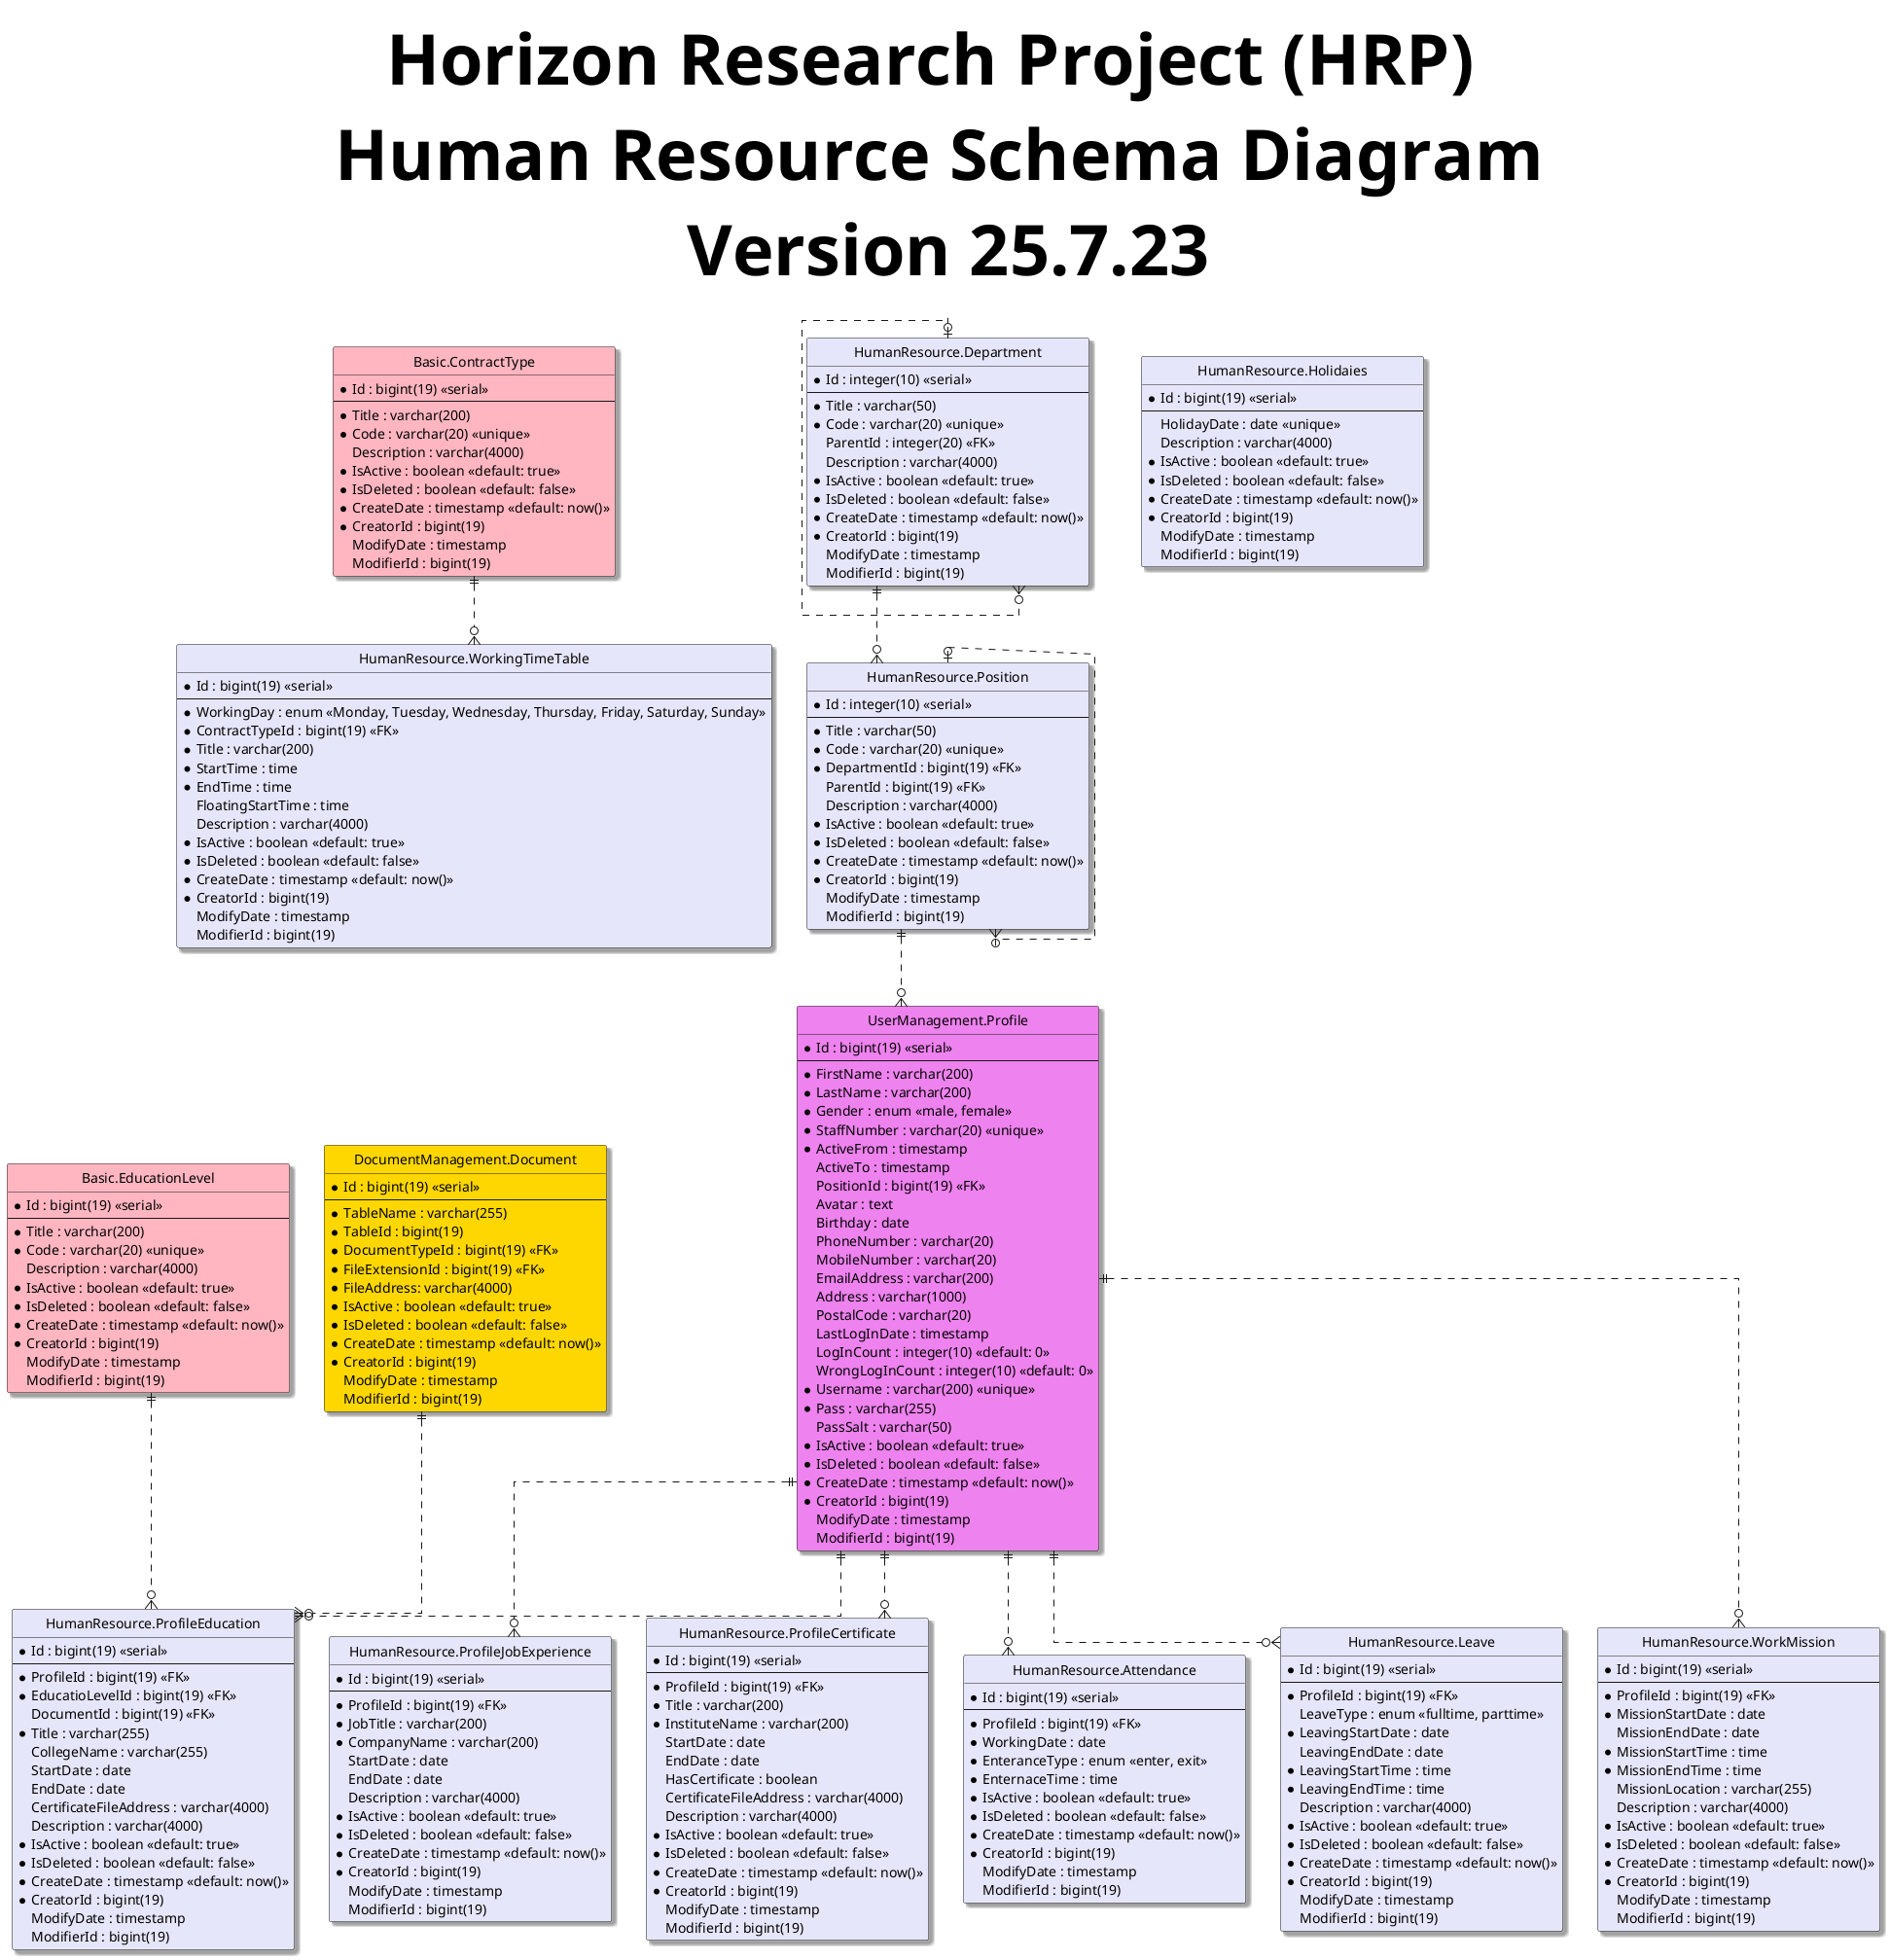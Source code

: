 @startuml
hide circle
skinparam classBackgroundColor #Business
skinparam linetype ortho
skinparam Shadowing True
skinparam TitleFontSize 72pt

title Horizon Research Project (HRP) \n Human Resource Schema Diagram \n Version 25.7.23

entity "Basic.ContractType" as contractType #LightPink{
  *Id : bigint(19) <<serial>>
  --
  *Title : varchar(200)
  *Code : varchar(20) <<unique>>
  Description : varchar(4000)
  *IsActive : boolean <<default: true>>
  *IsDeleted : boolean <<default: false>>
  *CreateDate : timestamp <<default: now()>>
  *CreatorId : bigint(19)
  ModifyDate : timestamp
  ModifierId : bigint(19)
}

entity "Basic.EducationLevel" as educationLevel #LightPink{
  *Id : bigint(19) <<serial>>
  --
  *Title : varchar(200)
  *Code : varchar(20) <<unique>>
  Description : varchar(4000)
  *IsActive : boolean <<default: true>>
  *IsDeleted : boolean <<default: false>>
  *CreateDate : timestamp <<default: now()>>
  *CreatorId : bigint(19)
  ModifyDate : timestamp
  ModifierId : bigint(19)
}

entity "DocumentManagement.Document" as document #Gold{
  *Id : bigint(19) <<serial>>
  --
  *TableName : varchar(255)
  *TableId : bigint(19)
  *DocumentTypeId : bigint(19) <<FK>>
  *FileExtensionId : bigint(19) <<FK>>
  *FileAddress: varchar(4000)
  *IsActive : boolean <<default: true>>
  *IsDeleted : boolean <<default: false>>
  *CreateDate : timestamp <<default: now()>>
  *CreatorId : bigint(19)
  ModifyDate : timestamp
  ModifierId : bigint(19)
}

entity "UserManagement.Profile" as profile #Violet{
  *Id : bigint(19) <<serial>>
  --
  *FirstName : varchar(200)
  *LastName : varchar(200)
  *Gender : enum <<male, female>>
  *StaffNumber : varchar(20) <<unique>>
  *ActiveFrom : timestamp
  ActiveTo : timestamp
  PositionId : bigint(19) <<FK>>
  Avatar : text
  Birthday : date
  PhoneNumber : varchar(20)
  MobileNumber : varchar(20)
  EmailAddress : varchar(200)
  Address : varchar(1000)
  PostalCode : varchar(20)
  LastLogInDate : timestamp
  LogInCount : integer(10) <<default: 0>>
  WrongLogInCount : integer(10) <<default: 0>>
  *Username : varchar(200) <<unique>>
  *Pass : varchar(255)
  PassSalt : varchar(50)
  *IsActive : boolean <<default: true>>
  *IsDeleted : boolean <<default: false>>
  *CreateDate : timestamp <<default: now()>>
  *CreatorId : bigint(19)
  ModifyDate : timestamp
  ModifierId : bigint(19)
}

entity "HumanResource.Department" as department #Lavender{
  *Id : integer(10) <<serial>>
  --
  *Title : varchar(50)
  *Code : varchar(20) <<unique>>
  ParentId : integer(20) <<FK>>
  Description : varchar(4000)
  *IsActive : boolean <<default: true>>
  *IsDeleted : boolean <<default: false>>
  *CreateDate : timestamp <<default: now()>>
  *CreatorId : bigint(19)
  ModifyDate : timestamp
  ModifierId : bigint(19)
}

entity "HumanResource.Position" as position #Lavender{
  *Id : integer(10) <<serial>>
  --
  *Title : varchar(50)
  *Code : varchar(20) <<unique>>
  *DepartmentId : bigint(19) <<FK>>
  ParentId : bigint(19) <<FK>>
  Description : varchar(4000)
  *IsActive : boolean <<default: true>>
  *IsDeleted : boolean <<default: false>>
  *CreateDate : timestamp <<default: now()>>
  *CreatorId : bigint(19)
  ModifyDate : timestamp
  ModifierId : bigint(19)
}

entity "HumanResource.ProfileEducation" as profileEducation #Lavender{
  *Id : bigint(19) <<serial>>
  --
  *ProfileId : bigint(19) <<FK>>
  *EducatioLevelId : bigint(19) <<FK>>
  DocumentId : bigint(19) <<FK>>
  *Title : varchar(255)
  CollegeName : varchar(255)
  StartDate : date
  EndDate : date
  CertificateFileAddress : varchar(4000)
  Description : varchar(4000)
  *IsActive : boolean <<default: true>>
  *IsDeleted : boolean <<default: false>>
  *CreateDate : timestamp <<default: now()>>
  *CreatorId : bigint(19)
  ModifyDate : timestamp
  ModifierId : bigint(19)
}

entity "HumanResource.ProfileJobExperience" as profileJobExperience #Lavender{
  *Id : bigint(19) <<serial>>
  --
  *ProfileId : bigint(19) <<FK>>
  *JobTitle : varchar(200)
  *CompanyName : varchar(200)
  StartDate : date
  EndDate : date
  Description : varchar(4000)
  *IsActive : boolean <<default: true>>
  *IsDeleted : boolean <<default: false>>
  *CreateDate : timestamp <<default: now()>>
  *CreatorId : bigint(19)
  ModifyDate : timestamp
  ModifierId : bigint(19)
}

entity "HumanResource.ProfileCertificate" as profileCertificate #Lavender{
  *Id : bigint(19) <<serial>>
  --
  *ProfileId : bigint(19) <<FK>>
  *Title : varchar(200)
  *InstituteName : varchar(200)
  StartDate : date
  EndDate : date
  HasCertificate : boolean
  CertificateFileAddress : varchar(4000)
  Description : varchar(4000)
  *IsActive : boolean <<default: true>>
  *IsDeleted : boolean <<default: false>>
  *CreateDate : timestamp <<default: now()>>
  *CreatorId : bigint(19)
  ModifyDate : timestamp
  ModifierId : bigint(19)
}

entity "HumanResource.WorkingTimeTable" as workingTimeTable #Lavender{ 
  *Id : bigint(19) <<serial>>
  --
  *WorkingDay : enum <<Monday, Tuesday, Wednesday, Thursday, Friday, Saturday, Sunday>>
  *ContractTypeId : bigint(19) <<FK>>
  *Title : varchar(200)
  *StartTime : time
  *EndTime : time
  FloatingStartTime : time
  Description : varchar(4000)
  *IsActive : boolean <<default: true>>
  *IsDeleted : boolean <<default: false>>
  *CreateDate : timestamp <<default: now()>>
  *CreatorId : bigint(19)
  ModifyDate : timestamp
  ModifierId : bigint(19)
}

entity "HumanResource.Holidaies" as holidaies #Lavender{
  *Id : bigint(19) <<serial>>
  --
  HolidayDate : date <<unique>> 
  Description : varchar(4000)
  *IsActive : boolean <<default: true>>
  *IsDeleted : boolean <<default: false>>
  *CreateDate : timestamp <<default: now()>>
  *CreatorId : bigint(19)
  ModifyDate : timestamp
  ModifierId : bigint(19)
}

entity "HumanResource.Attendance" as attendance #Lavender{
  *Id : bigint(19) <<serial>>
  --
  *ProfileId : bigint(19) <<FK>>
  *WorkingDate : date
  *EnteranceType : enum <<enter, exit>>
  *EnternaceTime : time
  *IsActive : boolean <<default: true>>
  *IsDeleted : boolean <<default: false>>
  *CreateDate : timestamp <<default: now()>>
  *CreatorId : bigint(19)
  ModifyDate : timestamp
  ModifierId : bigint(19)
}

entity "HumanResource.Leave" as leave #Lavender{
  *Id : bigint(19) <<serial>>
  --
  *ProfileId : bigint(19) <<FK>>
  LeaveType : enum <<fulltime, parttime>>
  *LeavingStartDate : date
  LeavingEndDate : date
  *LeavingStartTime : time
  *LeavingEndTime : time
  Description : varchar(4000)
  *IsActive : boolean <<default: true>>
  *IsDeleted : boolean <<default: false>>
  *CreateDate : timestamp <<default: now()>>
  *CreatorId : bigint(19)
  ModifyDate : timestamp
  ModifierId : bigint(19)
}

entity "HumanResource.WorkMission" as workMission #Lavender{
  *Id : bigint(19) <<serial>>
  --
  *ProfileId : bigint(19) <<FK>>
  *MissionStartDate : date
  MissionEndDate : date
  *MissionStartTime : time
  *MissionEndTime : time
  MissionLocation : varchar(255)
  Description : varchar(4000)
  *IsActive : boolean <<default: true>>
  *IsDeleted : boolean <<default: false>>
  *CreateDate : timestamp <<default: now()>>
  *CreatorId : bigint(19)
  ModifyDate : timestamp
  ModifierId : bigint(19)
}

department |o..o{ department
position |o..o{ position
department ||..o{ position
position ||..o{ profile
profile ||..o{ profileEducation
educationLevel ||..o{ profileEducation
profile ||..o{ profileCertificate
profile ||..o{ profileJobExperience
profile ||..o{ attendance
profile ||..o{ leave
profile ||..o{ workMission
document ||..o{ profileEducation
contractType ||..o{ workingTimeTable

@enduml